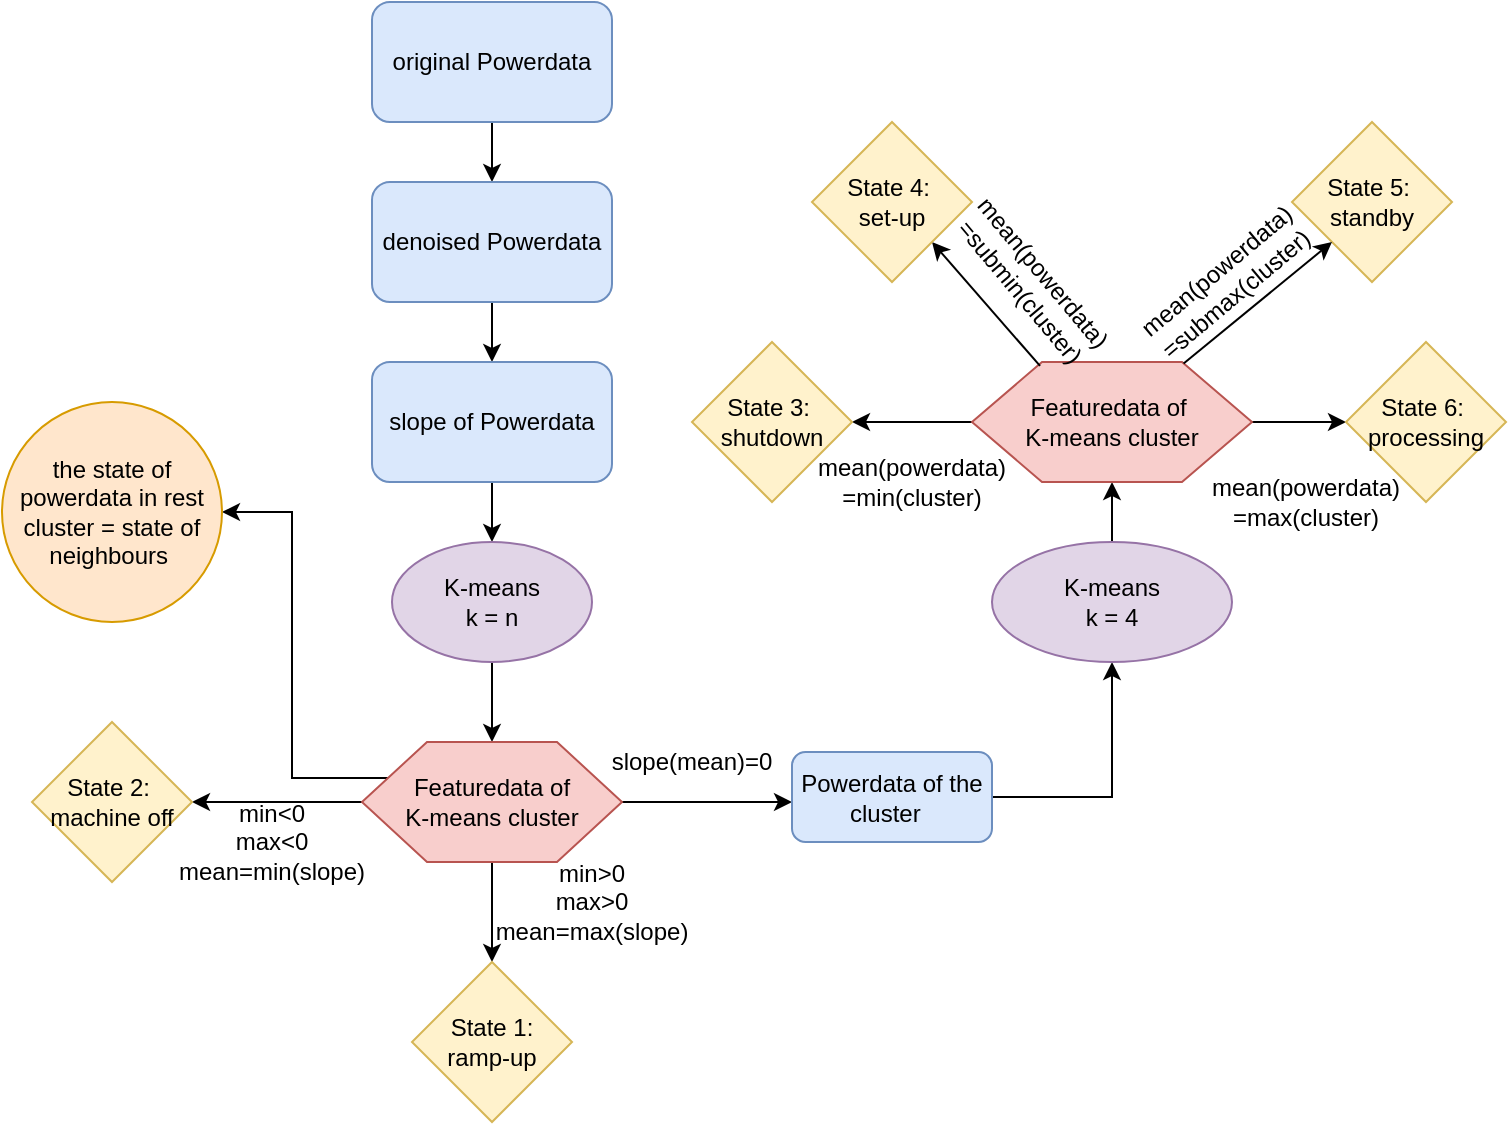<mxfile version="12.6.7" type="github">
  <diagram id="D_cjfp9-Ma1AKHYBugsp" name="Page-1">
    <mxGraphModel dx="615" dy="499" grid="1" gridSize="10" guides="1" tooltips="1" connect="1" arrows="1" fold="1" page="1" pageScale="1" pageWidth="827" pageHeight="1169" math="0" shadow="0">
      <root>
        <mxCell id="0"/>
        <mxCell id="1" parent="0"/>
        <mxCell id="ooqQUAdtvOBiUHQU9GLW-3" value="" style="edgeStyle=orthogonalEdgeStyle;rounded=0;orthogonalLoop=1;jettySize=auto;html=1;" parent="1" source="ooqQUAdtvOBiUHQU9GLW-1" target="ooqQUAdtvOBiUHQU9GLW-2" edge="1">
          <mxGeometry relative="1" as="geometry"/>
        </mxCell>
        <mxCell id="ooqQUAdtvOBiUHQU9GLW-1" value="original Powerdata" style="rounded=1;whiteSpace=wrap;html=1;fillColor=#dae8fc;strokeColor=#6c8ebf;" parent="1" vertex="1">
          <mxGeometry x="260" y="60" width="120" height="60" as="geometry"/>
        </mxCell>
        <mxCell id="ooqQUAdtvOBiUHQU9GLW-5" value="" style="edgeStyle=orthogonalEdgeStyle;rounded=0;orthogonalLoop=1;jettySize=auto;html=1;" parent="1" source="ooqQUAdtvOBiUHQU9GLW-2" target="ooqQUAdtvOBiUHQU9GLW-4" edge="1">
          <mxGeometry relative="1" as="geometry"/>
        </mxCell>
        <mxCell id="ooqQUAdtvOBiUHQU9GLW-2" value="denoised Powerdata" style="rounded=1;whiteSpace=wrap;html=1;fillColor=#dae8fc;strokeColor=#6c8ebf;" parent="1" vertex="1">
          <mxGeometry x="260" y="150" width="120" height="60" as="geometry"/>
        </mxCell>
        <mxCell id="ooqQUAdtvOBiUHQU9GLW-9" value="" style="edgeStyle=orthogonalEdgeStyle;rounded=0;orthogonalLoop=1;jettySize=auto;html=1;" parent="1" source="ooqQUAdtvOBiUHQU9GLW-4" target="ooqQUAdtvOBiUHQU9GLW-6" edge="1">
          <mxGeometry relative="1" as="geometry"/>
        </mxCell>
        <mxCell id="ooqQUAdtvOBiUHQU9GLW-4" value="slope of Powerdata" style="rounded=1;whiteSpace=wrap;html=1;fillColor=#dae8fc;strokeColor=#6c8ebf;" parent="1" vertex="1">
          <mxGeometry x="260" y="240" width="120" height="60" as="geometry"/>
        </mxCell>
        <mxCell id="ooqQUAdtvOBiUHQU9GLW-11" value="" style="edgeStyle=orthogonalEdgeStyle;rounded=0;orthogonalLoop=1;jettySize=auto;html=1;" parent="1" source="ooqQUAdtvOBiUHQU9GLW-6" edge="1">
          <mxGeometry relative="1" as="geometry">
            <mxPoint x="320" y="430" as="targetPoint"/>
          </mxGeometry>
        </mxCell>
        <mxCell id="ooqQUAdtvOBiUHQU9GLW-6" value="K-means&lt;br&gt;k = n" style="ellipse;whiteSpace=wrap;html=1;fillColor=#e1d5e7;strokeColor=#9673a6;" parent="1" vertex="1">
          <mxGeometry x="270" y="330" width="100" height="60" as="geometry"/>
        </mxCell>
        <mxCell id="ooqQUAdtvOBiUHQU9GLW-14" value="" style="edgeStyle=orthogonalEdgeStyle;rounded=0;orthogonalLoop=1;jettySize=auto;html=1;" parent="1" source="ooqQUAdtvOBiUHQU9GLW-12" edge="1">
          <mxGeometry relative="1" as="geometry">
            <mxPoint x="470" y="460" as="targetPoint"/>
          </mxGeometry>
        </mxCell>
        <mxCell id="ooqQUAdtvOBiUHQU9GLW-17" value="" style="edgeStyle=orthogonalEdgeStyle;rounded=0;orthogonalLoop=1;jettySize=auto;html=1;entryX=1;entryY=0.5;entryDx=0;entryDy=0;" parent="1" source="ooqQUAdtvOBiUHQU9GLW-12" target="ooqQUAdtvOBiUHQU9GLW-18" edge="1">
          <mxGeometry relative="1" as="geometry">
            <mxPoint x="180" y="460" as="targetPoint"/>
          </mxGeometry>
        </mxCell>
        <mxCell id="ooqQUAdtvOBiUHQU9GLW-26" value="" style="edgeStyle=orthogonalEdgeStyle;rounded=0;orthogonalLoop=1;jettySize=auto;html=1;" parent="1" source="ooqQUAdtvOBiUHQU9GLW-12" edge="1">
          <mxGeometry relative="1" as="geometry">
            <mxPoint x="320" y="540" as="targetPoint"/>
          </mxGeometry>
        </mxCell>
        <mxCell id="tPo0XRLEoiu1V5miye6n-33" style="edgeStyle=orthogonalEdgeStyle;rounded=0;orthogonalLoop=1;jettySize=auto;html=1;exitX=0;exitY=0.25;exitDx=0;exitDy=0;entryX=1;entryY=0.5;entryDx=0;entryDy=0;" parent="1" source="ooqQUAdtvOBiUHQU9GLW-12" edge="1" target="tPo0XRLEoiu1V5miye6n-17">
          <mxGeometry relative="1" as="geometry">
            <mxPoint x="200" y="320" as="targetPoint"/>
          </mxGeometry>
        </mxCell>
        <mxCell id="ooqQUAdtvOBiUHQU9GLW-12" value="Featuredata of &lt;br&gt;&amp;nbsp;K-means cluster&amp;nbsp;" style="shape=hexagon;perimeter=hexagonPerimeter2;whiteSpace=wrap;html=1;fillColor=#f8cecc;strokeColor=#b85450;" parent="1" vertex="1">
          <mxGeometry x="255" y="430" width="130" height="60" as="geometry"/>
        </mxCell>
        <mxCell id="ooqQUAdtvOBiUHQU9GLW-15" value="State 1:&lt;br&gt;ramp-up" style="rhombus;whiteSpace=wrap;html=1;fillColor=#fff2cc;strokeColor=#d6b656;" parent="1" vertex="1">
          <mxGeometry x="280" y="540" width="80" height="80" as="geometry"/>
        </mxCell>
        <mxCell id="ooqQUAdtvOBiUHQU9GLW-18" value="State 2:&amp;nbsp;&lt;br&gt;machine off" style="rhombus;whiteSpace=wrap;html=1;fillColor=#fff2cc;strokeColor=#d6b656;" parent="1" vertex="1">
          <mxGeometry x="90" y="420" width="80" height="80" as="geometry"/>
        </mxCell>
        <mxCell id="ooqQUAdtvOBiUHQU9GLW-19" value="min&amp;lt;0&lt;br&gt;max&amp;lt;0&lt;br&gt;mean=min(slope)" style="text;html=1;strokeColor=none;fillColor=none;align=center;verticalAlign=middle;whiteSpace=wrap;rounded=0;" parent="1" vertex="1">
          <mxGeometry x="190" y="470" width="40" height="20" as="geometry"/>
        </mxCell>
        <mxCell id="ooqQUAdtvOBiUHQU9GLW-22" value="min&amp;gt;0&lt;br&gt;max&amp;gt;0&lt;br&gt;mean=max(slope)" style="text;html=1;strokeColor=none;fillColor=none;align=center;verticalAlign=middle;whiteSpace=wrap;rounded=0;" parent="1" vertex="1">
          <mxGeometry x="350" y="500" width="40" height="20" as="geometry"/>
        </mxCell>
        <mxCell id="ooqQUAdtvOBiUHQU9GLW-49" value="&lt;span style=&quot;white-space: normal&quot;&gt;State 5:&amp;nbsp;&lt;/span&gt;&lt;br style=&quot;white-space: normal&quot;&gt;standby" style="rhombus;whiteSpace=wrap;html=1;fillColor=#fff2cc;strokeColor=#d6b656;" parent="1" vertex="1">
          <mxGeometry x="720" y="120" width="80" height="80" as="geometry"/>
        </mxCell>
        <mxCell id="tPo0XRLEoiu1V5miye6n-22" style="edgeStyle=orthogonalEdgeStyle;rounded=0;orthogonalLoop=1;jettySize=auto;html=1;entryX=0.5;entryY=1;entryDx=0;entryDy=0;" parent="1" source="tPo0XRLEoiu1V5miye6n-2" target="tPo0XRLEoiu1V5miye6n-5" edge="1">
          <mxGeometry relative="1" as="geometry">
            <Array as="points">
              <mxPoint x="630" y="458"/>
              <mxPoint x="630" y="390"/>
            </Array>
          </mxGeometry>
        </mxCell>
        <mxCell id="tPo0XRLEoiu1V5miye6n-2" value="Powerdata of the cluster &amp;nbsp;" style="rounded=1;whiteSpace=wrap;html=1;fillColor=#dae8fc;strokeColor=#6c8ebf;" parent="1" vertex="1">
          <mxGeometry x="470" y="435" width="100" height="45" as="geometry"/>
        </mxCell>
        <mxCell id="tPo0XRLEoiu1V5miye6n-3" value="slope(mean)=0" style="text;html=1;strokeColor=none;fillColor=none;align=center;verticalAlign=middle;whiteSpace=wrap;rounded=0;" parent="1" vertex="1">
          <mxGeometry x="400" y="430" width="40" height="20" as="geometry"/>
        </mxCell>
        <mxCell id="tPo0XRLEoiu1V5miye6n-23" style="edgeStyle=orthogonalEdgeStyle;rounded=0;orthogonalLoop=1;jettySize=auto;html=1;exitX=0.5;exitY=0;exitDx=0;exitDy=0;entryX=0.5;entryY=1;entryDx=0;entryDy=0;" parent="1" source="tPo0XRLEoiu1V5miye6n-5" target="tPo0XRLEoiu1V5miye6n-7" edge="1">
          <mxGeometry relative="1" as="geometry"/>
        </mxCell>
        <mxCell id="tPo0XRLEoiu1V5miye6n-5" value="&lt;span style=&quot;white-space: normal&quot;&gt;K-means&lt;/span&gt;&lt;br style=&quot;white-space: normal&quot;&gt;&lt;span style=&quot;white-space: normal&quot;&gt;k = 4&lt;/span&gt;" style="ellipse;whiteSpace=wrap;html=1;fillColor=#e1d5e7;strokeColor=#9673a6;" parent="1" vertex="1">
          <mxGeometry x="570" y="330" width="120" height="60" as="geometry"/>
        </mxCell>
        <mxCell id="tPo0XRLEoiu1V5miye6n-24" style="edgeStyle=orthogonalEdgeStyle;rounded=0;orthogonalLoop=1;jettySize=auto;html=1;exitX=0;exitY=0.5;exitDx=0;exitDy=0;entryX=1;entryY=0.5;entryDx=0;entryDy=0;" parent="1" source="tPo0XRLEoiu1V5miye6n-7" target="tPo0XRLEoiu1V5miye6n-8" edge="1">
          <mxGeometry relative="1" as="geometry"/>
        </mxCell>
        <mxCell id="tPo0XRLEoiu1V5miye6n-25" style="edgeStyle=orthogonalEdgeStyle;rounded=0;orthogonalLoop=1;jettySize=auto;html=1;exitX=1;exitY=0.5;exitDx=0;exitDy=0;" parent="1" source="tPo0XRLEoiu1V5miye6n-7" target="tPo0XRLEoiu1V5miye6n-10" edge="1">
          <mxGeometry relative="1" as="geometry"/>
        </mxCell>
        <mxCell id="tPo0XRLEoiu1V5miye6n-7" value="&lt;span style=&quot;white-space: normal&quot;&gt;Featuredata of&amp;nbsp;&lt;/span&gt;&lt;br style=&quot;white-space: normal&quot;&gt;&lt;span style=&quot;white-space: normal&quot;&gt;&amp;nbsp;K-means cluster&amp;nbsp;&lt;/span&gt;" style="shape=hexagon;perimeter=hexagonPerimeter2;whiteSpace=wrap;html=1;fillColor=#f8cecc;strokeColor=#b85450;" parent="1" vertex="1">
          <mxGeometry x="560" y="240" width="140" height="60" as="geometry"/>
        </mxCell>
        <mxCell id="tPo0XRLEoiu1V5miye6n-8" value="&lt;span style=&quot;white-space: normal&quot;&gt;State 3:&amp;nbsp;&lt;/span&gt;&lt;br style=&quot;white-space: normal&quot;&gt;shutdown" style="rhombus;whiteSpace=wrap;html=1;fillColor=#fff2cc;strokeColor=#d6b656;" parent="1" vertex="1">
          <mxGeometry x="420" y="230" width="80" height="80" as="geometry"/>
        </mxCell>
        <mxCell id="tPo0XRLEoiu1V5miye6n-10" value="&lt;span style=&quot;white-space: normal&quot;&gt;State 6:&amp;nbsp;&lt;/span&gt;&lt;br style=&quot;white-space: normal&quot;&gt;processing" style="rhombus;whiteSpace=wrap;html=1;fillColor=#fff2cc;strokeColor=#d6b656;" parent="1" vertex="1">
          <mxGeometry x="747" y="230" width="80" height="80" as="geometry"/>
        </mxCell>
        <mxCell id="tPo0XRLEoiu1V5miye6n-12" value="" style="endArrow=classic;html=1;entryX=0;entryY=1;entryDx=0;entryDy=0;" parent="1" target="ooqQUAdtvOBiUHQU9GLW-49" edge="1" source="tPo0XRLEoiu1V5miye6n-7">
          <mxGeometry width="50" height="50" relative="1" as="geometry">
            <mxPoint x="745" y="240" as="sourcePoint"/>
            <mxPoint x="790" y="310" as="targetPoint"/>
          </mxGeometry>
        </mxCell>
        <mxCell id="tPo0XRLEoiu1V5miye6n-13" value="mean(powerdata)&lt;br&gt;=min(cluster)" style="text;html=1;strokeColor=none;fillColor=none;align=center;verticalAlign=middle;whiteSpace=wrap;rounded=0;" parent="1" vertex="1">
          <mxGeometry x="510" y="290" width="40" height="20" as="geometry"/>
        </mxCell>
        <mxCell id="tPo0XRLEoiu1V5miye6n-14" value="mean(powerdata)&lt;br&gt;=max(cluster)" style="text;html=1;strokeColor=none;fillColor=none;align=center;verticalAlign=middle;whiteSpace=wrap;rounded=0;" parent="1" vertex="1">
          <mxGeometry x="707" y="300" width="40" height="20" as="geometry"/>
        </mxCell>
        <mxCell id="tPo0XRLEoiu1V5miye6n-15" value="mean(powerdata)&lt;br&gt;=submin(cluster)" style="text;html=1;strokeColor=none;fillColor=none;align=center;verticalAlign=middle;whiteSpace=wrap;rounded=0;rotation=50;" parent="1" vertex="1">
          <mxGeometry x="570" y="190" width="40" height="20" as="geometry"/>
        </mxCell>
        <mxCell id="tPo0XRLEoiu1V5miye6n-16" value="mean(powerdata)&lt;br&gt;=submax(cluster)" style="text;html=1;strokeColor=none;fillColor=none;align=center;verticalAlign=middle;whiteSpace=wrap;rounded=0;rotation=-40;" parent="1" vertex="1">
          <mxGeometry x="667" y="190" width="40" height="20" as="geometry"/>
        </mxCell>
        <mxCell id="tPo0XRLEoiu1V5miye6n-17" value="the state of powerdata in rest cluster = state of neighbours&amp;nbsp;" style="ellipse;whiteSpace=wrap;html=1;aspect=fixed;fillColor=#ffe6cc;strokeColor=#d79b00;" parent="1" vertex="1">
          <mxGeometry x="75" y="260" width="110" height="110" as="geometry"/>
        </mxCell>
        <mxCell id="tPo0XRLEoiu1V5miye6n-29" value="" style="endArrow=classic;html=1;entryX=1;entryY=1;entryDx=0;entryDy=0;exitX=0.243;exitY=0.033;exitDx=0;exitDy=0;exitPerimeter=0;" parent="1" source="tPo0XRLEoiu1V5miye6n-7" target="tPo0XRLEoiu1V5miye6n-30" edge="1">
          <mxGeometry width="50" height="50" relative="1" as="geometry">
            <mxPoint x="670" y="240" as="sourcePoint"/>
            <mxPoint x="605" y="180" as="targetPoint"/>
          </mxGeometry>
        </mxCell>
        <mxCell id="tPo0XRLEoiu1V5miye6n-30" value="&lt;span style=&quot;white-space: normal&quot;&gt;State 4:&amp;nbsp;&lt;/span&gt;&lt;br style=&quot;white-space: normal&quot;&gt;set-up" style="rhombus;whiteSpace=wrap;html=1;fillColor=#fff2cc;strokeColor=#d6b656;" parent="1" vertex="1">
          <mxGeometry x="480" y="120" width="80" height="80" as="geometry"/>
        </mxCell>
      </root>
    </mxGraphModel>
  </diagram>
</mxfile>

